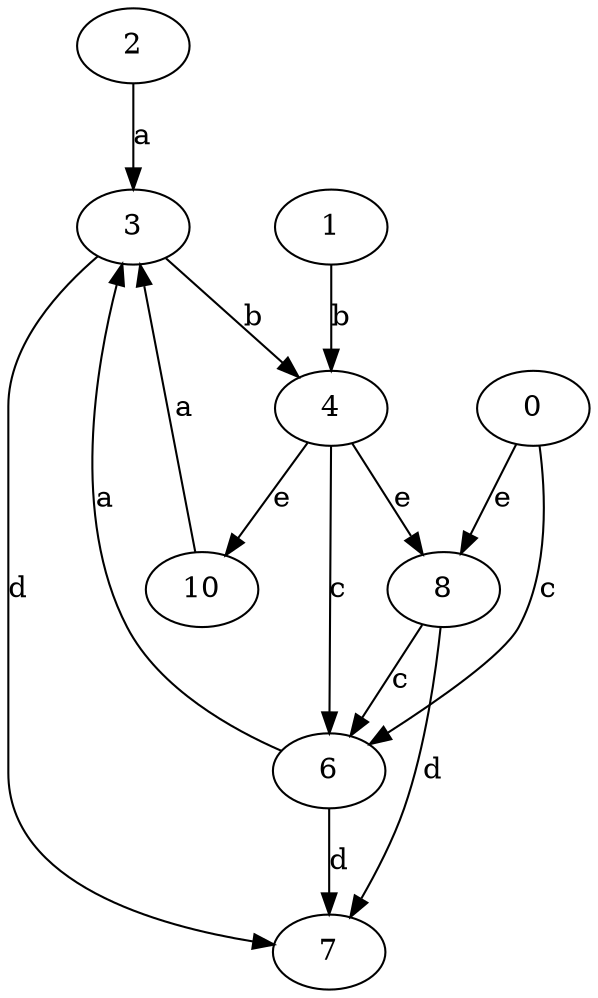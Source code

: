 strict digraph  {
2;
3;
4;
6;
7;
8;
0;
10;
1;
2 -> 3  [label=a];
3 -> 4  [label=b];
3 -> 7  [label=d];
4 -> 6  [label=c];
4 -> 8  [label=e];
4 -> 10  [label=e];
6 -> 3  [label=a];
6 -> 7  [label=d];
8 -> 6  [label=c];
8 -> 7  [label=d];
0 -> 6  [label=c];
0 -> 8  [label=e];
10 -> 3  [label=a];
1 -> 4  [label=b];
}
